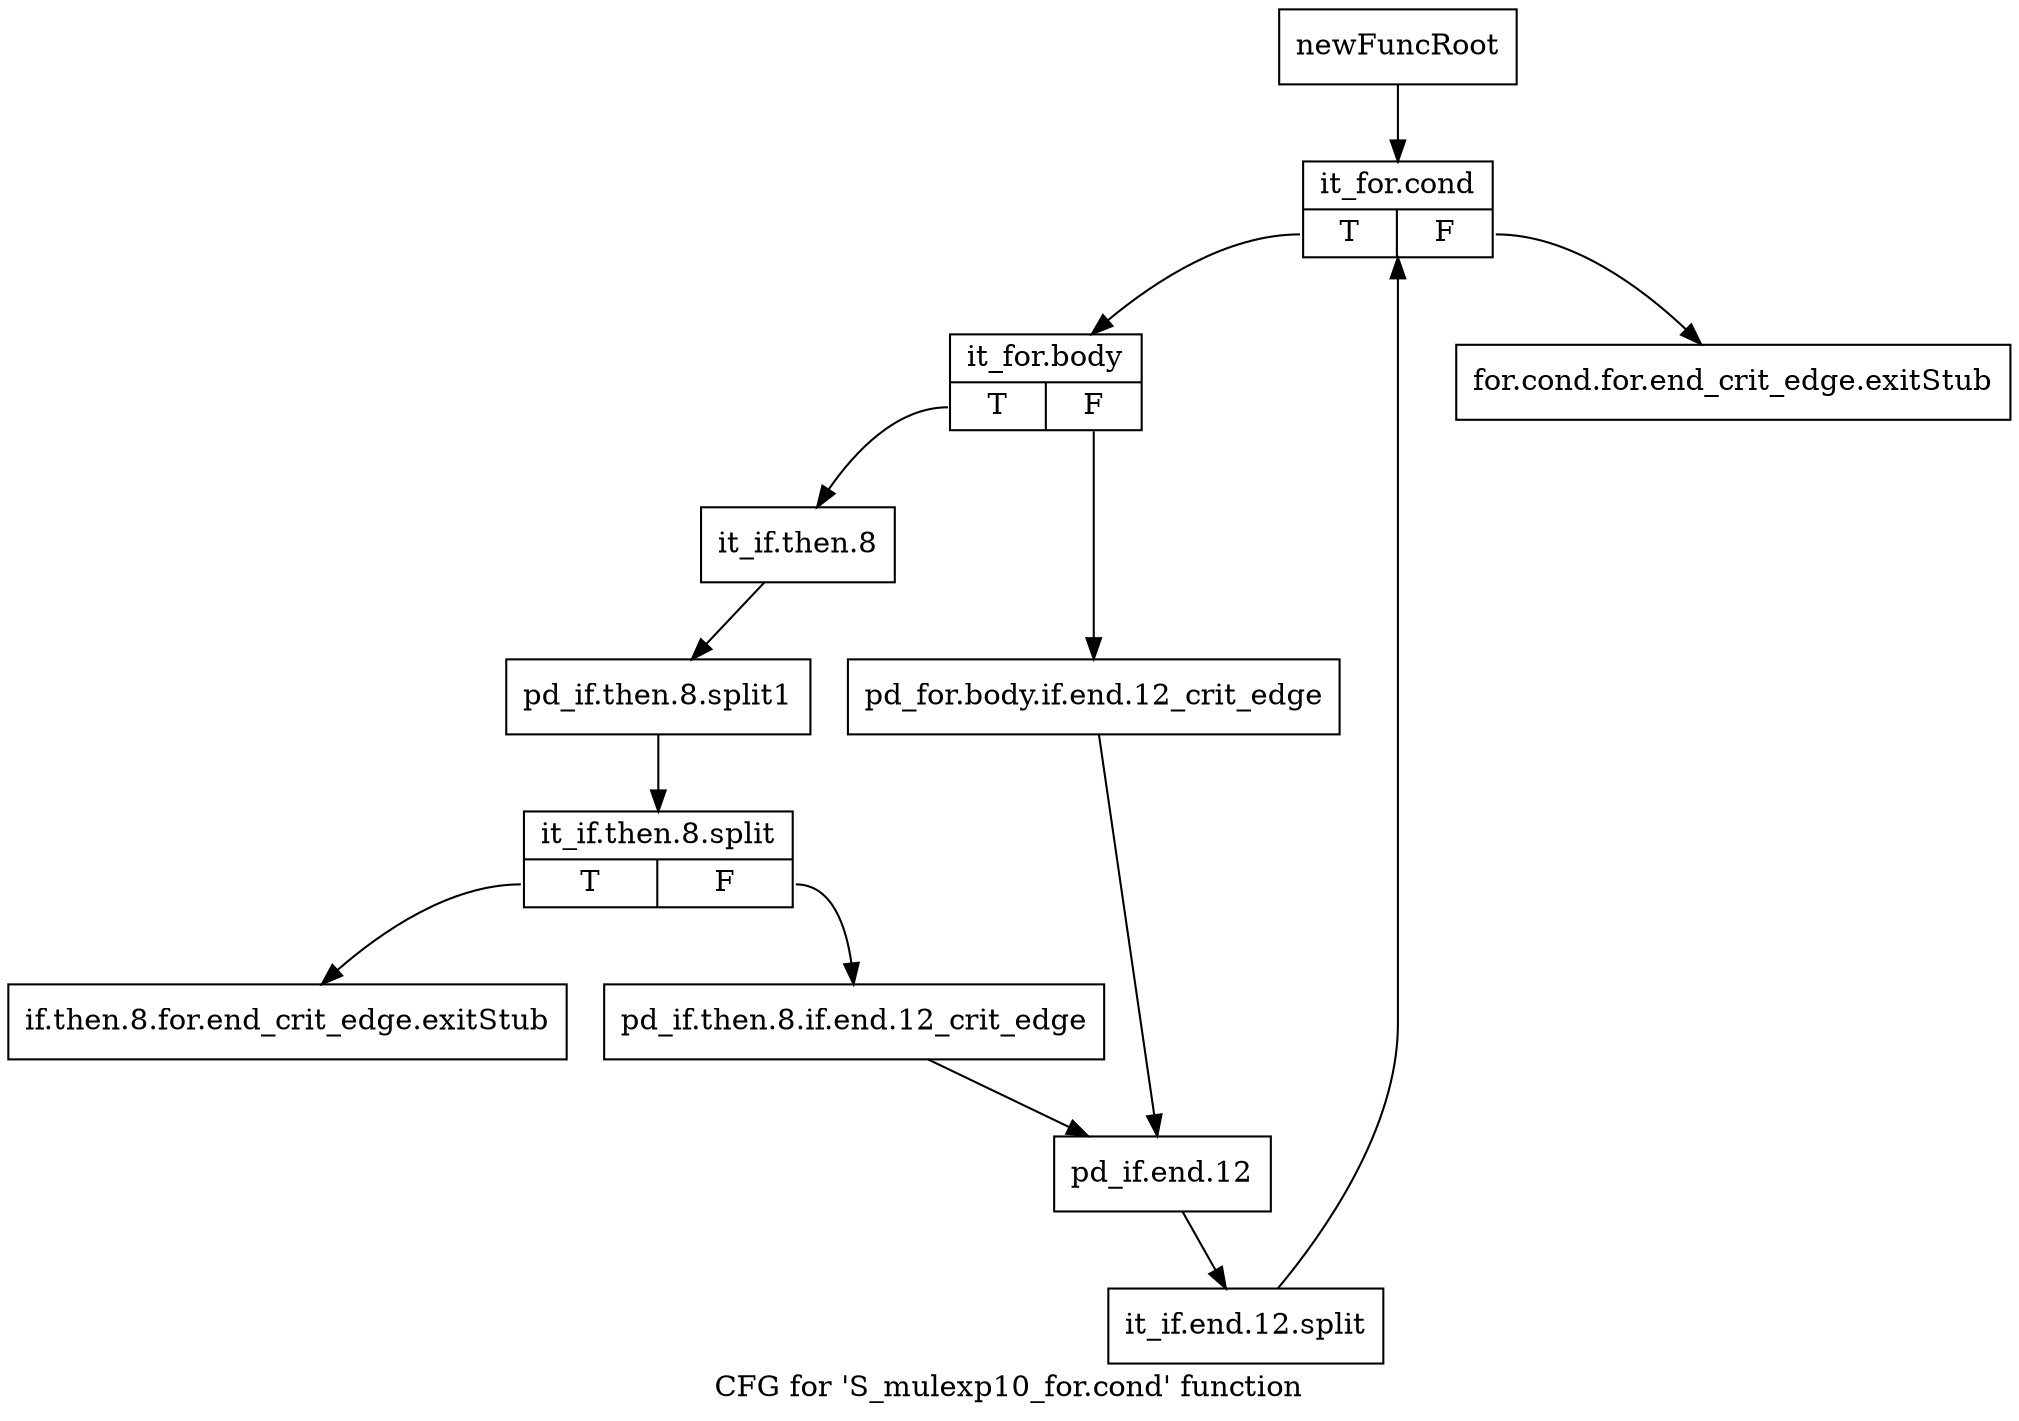 digraph "CFG for 'S_mulexp10_for.cond' function" {
	label="CFG for 'S_mulexp10_for.cond' function";

	Node0x4bf24e0 [shape=record,label="{newFuncRoot}"];
	Node0x4bf24e0 -> Node0x4bf2a10;
	Node0x4bf2970 [shape=record,label="{for.cond.for.end_crit_edge.exitStub}"];
	Node0x4bf29c0 [shape=record,label="{if.then.8.for.end_crit_edge.exitStub}"];
	Node0x4bf2a10 [shape=record,label="{it_for.cond|{<s0>T|<s1>F}}"];
	Node0x4bf2a10:s0 -> Node0x4bf2a60;
	Node0x4bf2a10:s1 -> Node0x4bf2970;
	Node0x4bf2a60 [shape=record,label="{it_for.body|{<s0>T|<s1>F}}"];
	Node0x4bf2a60:s0 -> Node0x4bf2b00;
	Node0x4bf2a60:s1 -> Node0x4bf2ab0;
	Node0x4bf2ab0 [shape=record,label="{pd_for.body.if.end.12_crit_edge}"];
	Node0x4bf2ab0 -> Node0x4bf2ba0;
	Node0x4bf2b00 [shape=record,label="{it_if.then.8}"];
	Node0x4bf2b00 -> Node0x6440a20;
	Node0x6440a20 [shape=record,label="{pd_if.then.8.split1}"];
	Node0x6440a20 -> Node0x63f7320;
	Node0x63f7320 [shape=record,label="{it_if.then.8.split|{<s0>T|<s1>F}}"];
	Node0x63f7320:s0 -> Node0x4bf29c0;
	Node0x63f7320:s1 -> Node0x4bf2b50;
	Node0x4bf2b50 [shape=record,label="{pd_if.then.8.if.end.12_crit_edge}"];
	Node0x4bf2b50 -> Node0x4bf2ba0;
	Node0x4bf2ba0 [shape=record,label="{pd_if.end.12}"];
	Node0x4bf2ba0 -> Node0x659e3a0;
	Node0x659e3a0 [shape=record,label="{it_if.end.12.split}"];
	Node0x659e3a0 -> Node0x4bf2a10;
}
